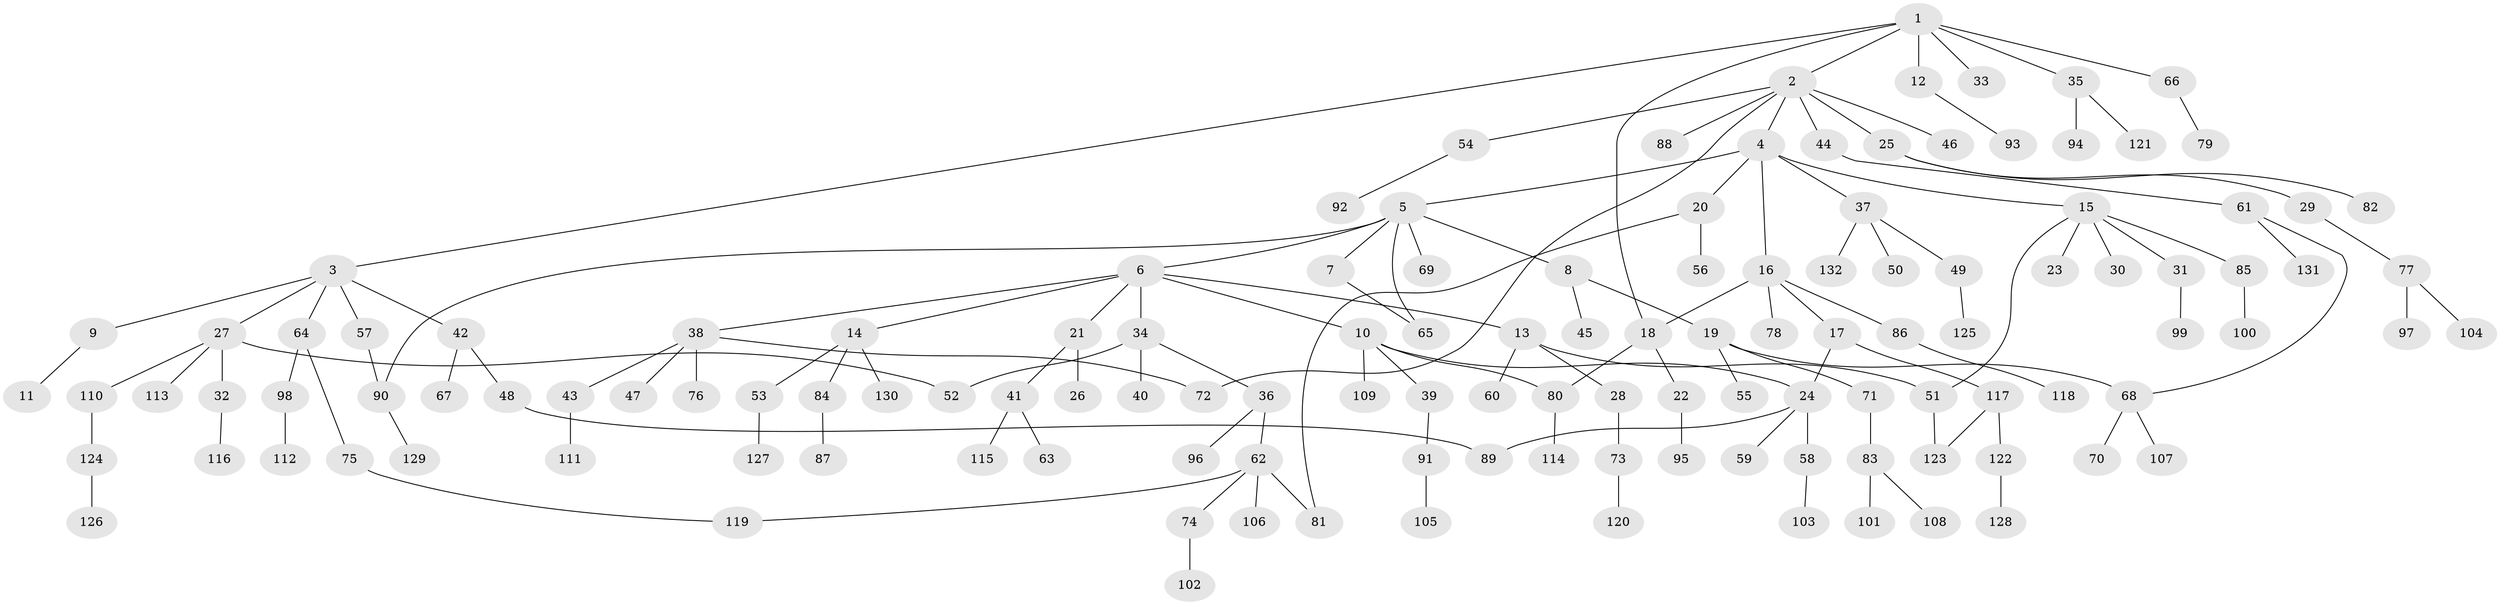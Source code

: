 // coarse degree distribution, {6: 0.03225806451612903, 1: 0.3763440860215054, 7: 0.021505376344086023, 4: 0.08602150537634409, 2: 0.34408602150537637, 5: 0.03225806451612903, 3: 0.10752688172043011}
// Generated by graph-tools (version 1.1) at 2025/36/03/04/25 23:36:00]
// undirected, 132 vertices, 144 edges
graph export_dot {
  node [color=gray90,style=filled];
  1;
  2;
  3;
  4;
  5;
  6;
  7;
  8;
  9;
  10;
  11;
  12;
  13;
  14;
  15;
  16;
  17;
  18;
  19;
  20;
  21;
  22;
  23;
  24;
  25;
  26;
  27;
  28;
  29;
  30;
  31;
  32;
  33;
  34;
  35;
  36;
  37;
  38;
  39;
  40;
  41;
  42;
  43;
  44;
  45;
  46;
  47;
  48;
  49;
  50;
  51;
  52;
  53;
  54;
  55;
  56;
  57;
  58;
  59;
  60;
  61;
  62;
  63;
  64;
  65;
  66;
  67;
  68;
  69;
  70;
  71;
  72;
  73;
  74;
  75;
  76;
  77;
  78;
  79;
  80;
  81;
  82;
  83;
  84;
  85;
  86;
  87;
  88;
  89;
  90;
  91;
  92;
  93;
  94;
  95;
  96;
  97;
  98;
  99;
  100;
  101;
  102;
  103;
  104;
  105;
  106;
  107;
  108;
  109;
  110;
  111;
  112;
  113;
  114;
  115;
  116;
  117;
  118;
  119;
  120;
  121;
  122;
  123;
  124;
  125;
  126;
  127;
  128;
  129;
  130;
  131;
  132;
  1 -- 2;
  1 -- 3;
  1 -- 12;
  1 -- 33;
  1 -- 35;
  1 -- 66;
  1 -- 18;
  2 -- 4;
  2 -- 25;
  2 -- 44;
  2 -- 46;
  2 -- 54;
  2 -- 72;
  2 -- 88;
  3 -- 9;
  3 -- 27;
  3 -- 42;
  3 -- 57;
  3 -- 64;
  4 -- 5;
  4 -- 15;
  4 -- 16;
  4 -- 20;
  4 -- 37;
  5 -- 6;
  5 -- 7;
  5 -- 8;
  5 -- 69;
  5 -- 90;
  5 -- 65;
  6 -- 10;
  6 -- 13;
  6 -- 14;
  6 -- 21;
  6 -- 34;
  6 -- 38;
  7 -- 65;
  8 -- 19;
  8 -- 45;
  9 -- 11;
  10 -- 39;
  10 -- 109;
  10 -- 24;
  10 -- 80;
  12 -- 93;
  13 -- 28;
  13 -- 51;
  13 -- 60;
  14 -- 53;
  14 -- 84;
  14 -- 130;
  15 -- 23;
  15 -- 30;
  15 -- 31;
  15 -- 85;
  15 -- 51;
  16 -- 17;
  16 -- 18;
  16 -- 78;
  16 -- 86;
  17 -- 24;
  17 -- 117;
  18 -- 22;
  18 -- 80;
  19 -- 55;
  19 -- 68;
  19 -- 71;
  20 -- 56;
  20 -- 81;
  21 -- 26;
  21 -- 41;
  22 -- 95;
  24 -- 58;
  24 -- 59;
  24 -- 89;
  25 -- 29;
  25 -- 82;
  27 -- 32;
  27 -- 52;
  27 -- 110;
  27 -- 113;
  28 -- 73;
  29 -- 77;
  31 -- 99;
  32 -- 116;
  34 -- 36;
  34 -- 40;
  34 -- 52;
  35 -- 94;
  35 -- 121;
  36 -- 62;
  36 -- 96;
  37 -- 49;
  37 -- 50;
  37 -- 132;
  38 -- 43;
  38 -- 47;
  38 -- 76;
  38 -- 72;
  39 -- 91;
  41 -- 63;
  41 -- 115;
  42 -- 48;
  42 -- 67;
  43 -- 111;
  44 -- 61;
  48 -- 89;
  49 -- 125;
  51 -- 123;
  53 -- 127;
  54 -- 92;
  57 -- 90;
  58 -- 103;
  61 -- 131;
  61 -- 68;
  62 -- 74;
  62 -- 106;
  62 -- 119;
  62 -- 81;
  64 -- 75;
  64 -- 98;
  66 -- 79;
  68 -- 70;
  68 -- 107;
  71 -- 83;
  73 -- 120;
  74 -- 102;
  75 -- 119;
  77 -- 97;
  77 -- 104;
  80 -- 114;
  83 -- 101;
  83 -- 108;
  84 -- 87;
  85 -- 100;
  86 -- 118;
  90 -- 129;
  91 -- 105;
  98 -- 112;
  110 -- 124;
  117 -- 122;
  117 -- 123;
  122 -- 128;
  124 -- 126;
}
